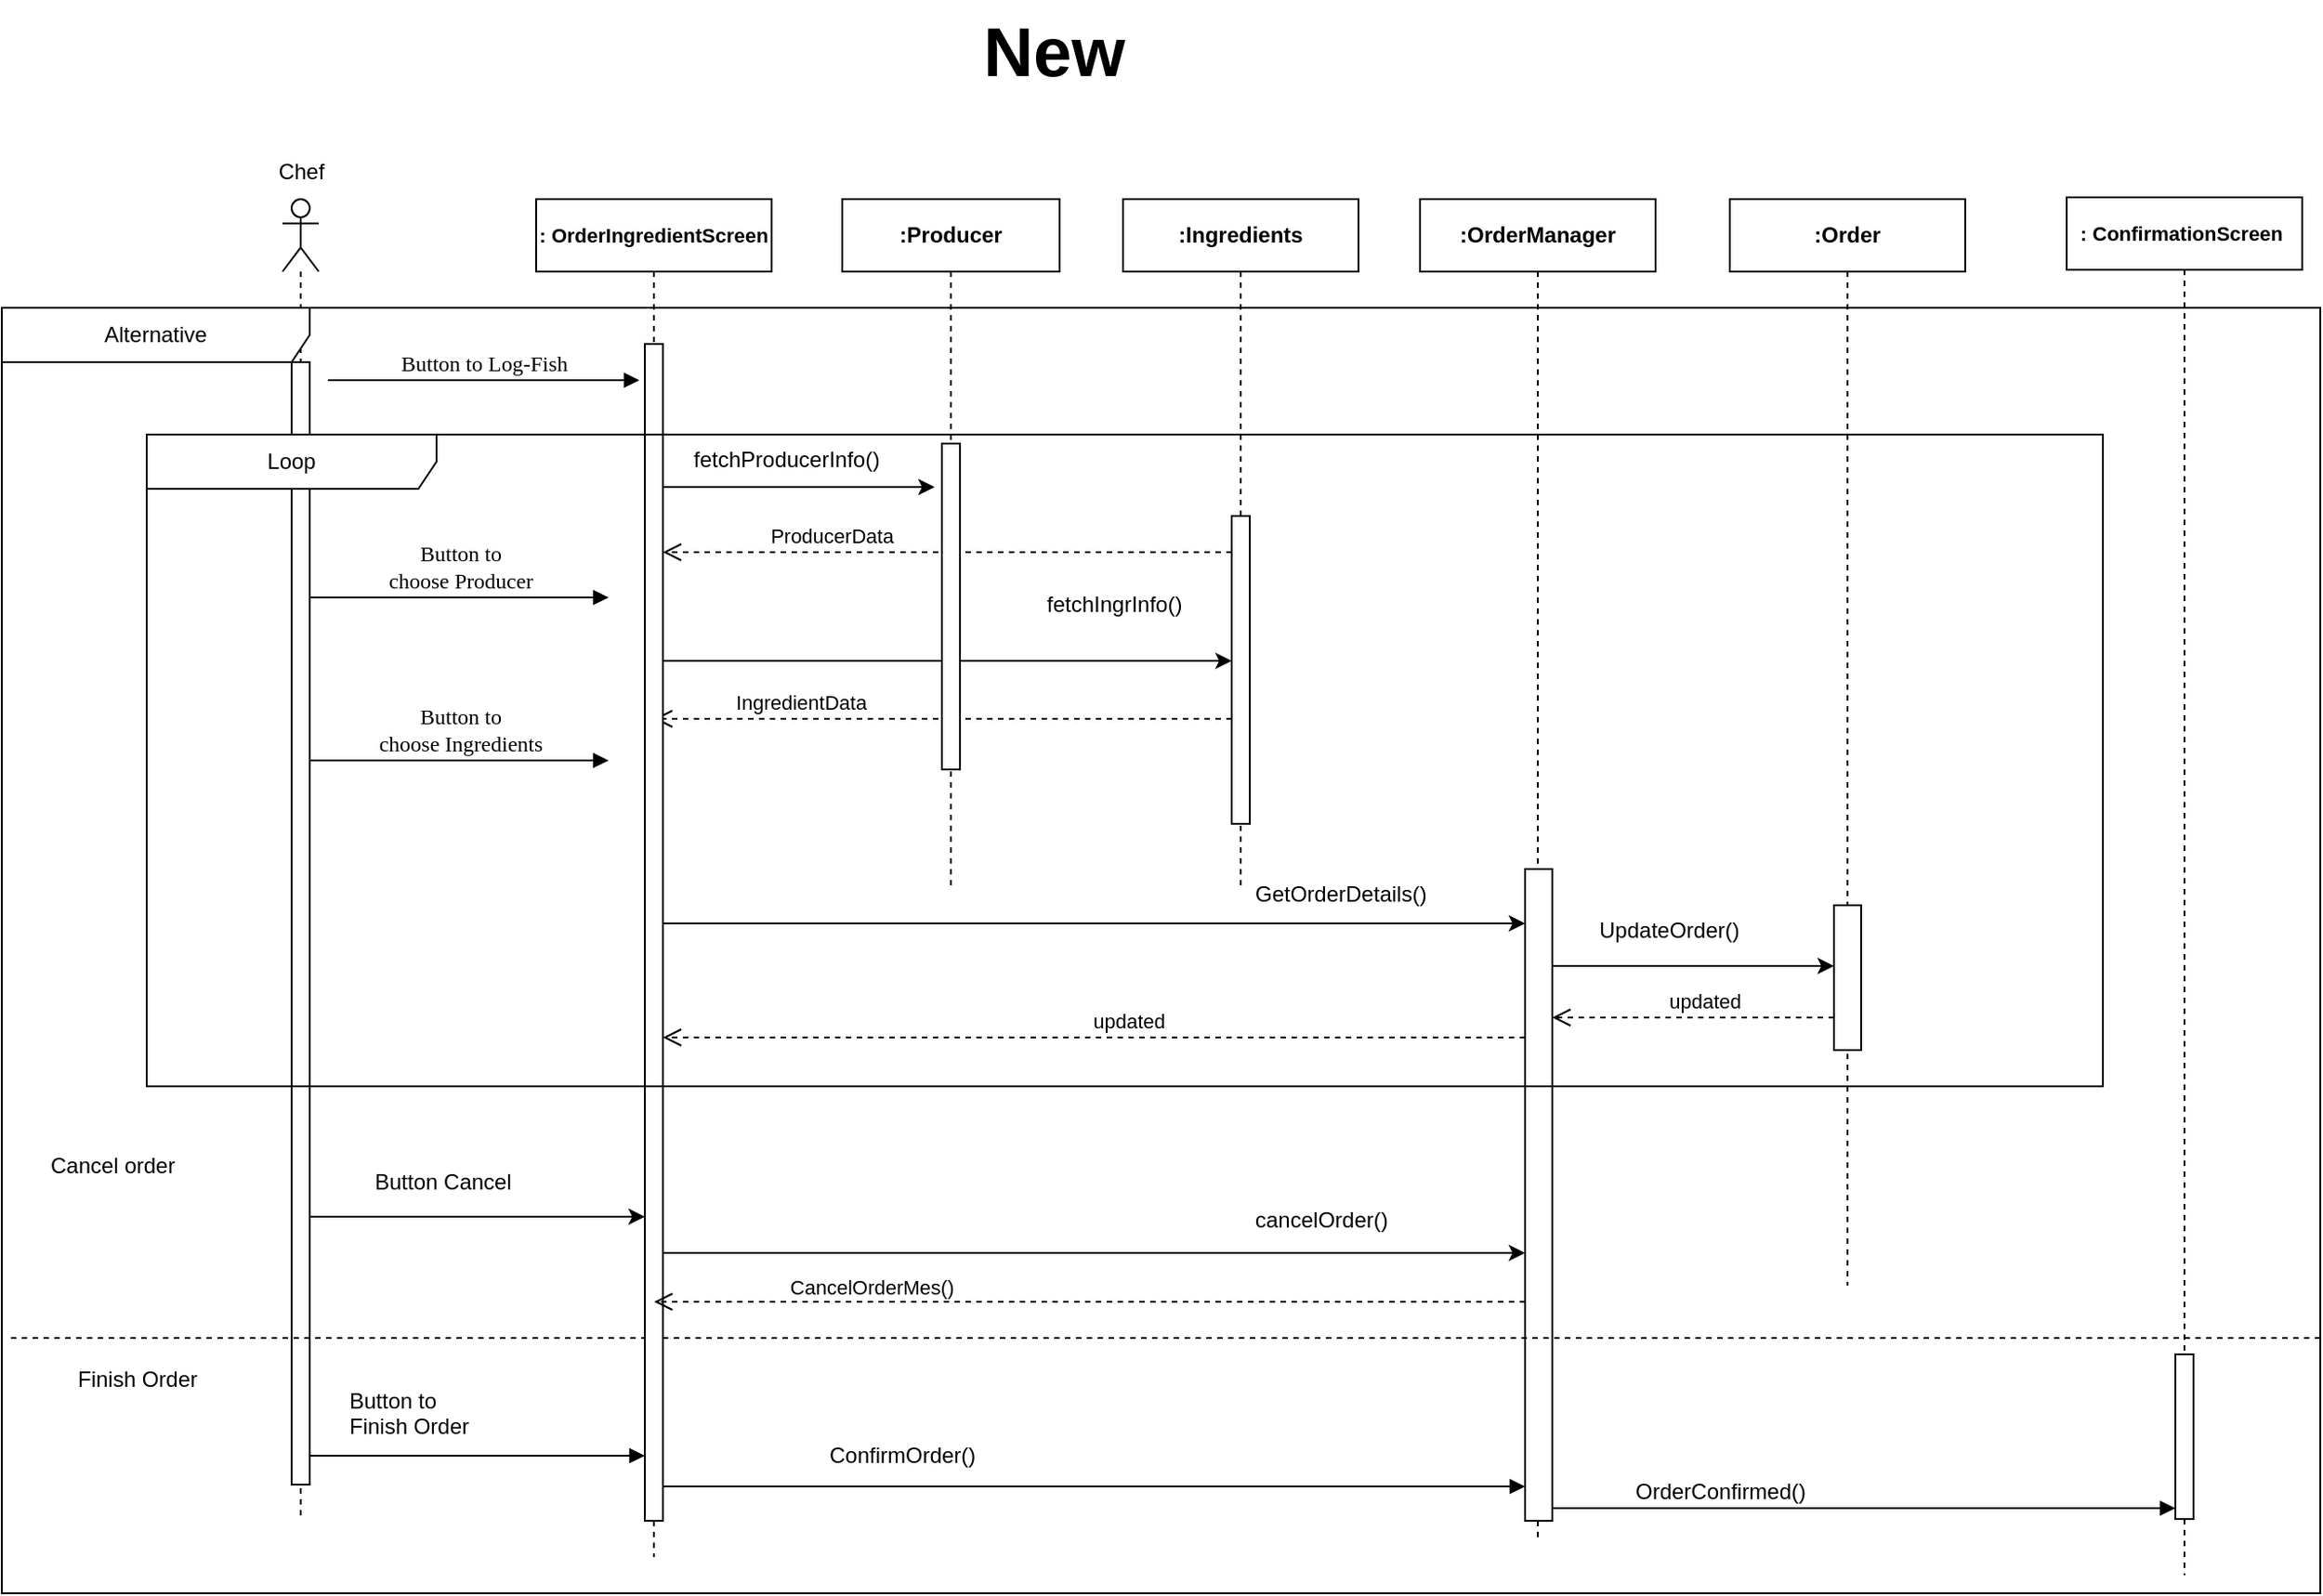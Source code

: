 <mxfile version="26.2.15">
  <diagram name="Page-1" id="hu2GcPiW0_F7yXGHMq4G">
    <mxGraphModel dx="2324" dy="1883" grid="1" gridSize="10" guides="1" tooltips="1" connect="1" arrows="1" fold="1" page="1" pageScale="1" pageWidth="850" pageHeight="1100" math="0" shadow="0">
      <root>
        <mxCell id="0" />
        <mxCell id="1" parent="0" />
        <mxCell id="T_qbeqdPF1ZNJ3IH-dsT-1" value="&lt;b&gt;:Order&lt;/b&gt;" style="shape=umlLifeline;perimeter=lifelinePerimeter;whiteSpace=wrap;html=1;container=1;dropTarget=0;collapsible=0;recursiveResize=0;outlineConnect=0;portConstraint=eastwest;newEdgeStyle={&quot;curved&quot;:0,&quot;rounded&quot;:0};" parent="1" vertex="1">
          <mxGeometry x="924" y="1060" width="130" height="600" as="geometry" />
        </mxCell>
        <mxCell id="T_qbeqdPF1ZNJ3IH-dsT-2" value="" style="html=1;points=[[0,0,0,0,5],[0,1,0,0,-5],[1,0,0,0,5],[1,1,0,0,-5]];perimeter=orthogonalPerimeter;outlineConnect=0;targetShapes=umlLifeline;portConstraint=eastwest;newEdgeStyle={&quot;curved&quot;:0,&quot;rounded&quot;:0};" parent="T_qbeqdPF1ZNJ3IH-dsT-1" vertex="1">
          <mxGeometry x="57.5" y="390" width="15" height="80" as="geometry" />
        </mxCell>
        <mxCell id="T_qbeqdPF1ZNJ3IH-dsT-3" value="&lt;b&gt;:OrderManager&lt;/b&gt;" style="shape=umlLifeline;perimeter=lifelinePerimeter;whiteSpace=wrap;html=1;container=1;dropTarget=0;collapsible=0;recursiveResize=0;outlineConnect=0;portConstraint=eastwest;newEdgeStyle={&quot;curved&quot;:0,&quot;rounded&quot;:0};" parent="1" vertex="1">
          <mxGeometry x="753" y="1060" width="130" height="740" as="geometry" />
        </mxCell>
        <mxCell id="T_qbeqdPF1ZNJ3IH-dsT-4" value="" style="html=1;points=[[0,0,0,0,5],[0,1,0,0,-5],[1,0,0,0,5],[1,1,0,0,-5]];perimeter=orthogonalPerimeter;outlineConnect=0;targetShapes=umlLifeline;portConstraint=eastwest;newEdgeStyle={&quot;curved&quot;:0,&quot;rounded&quot;:0};" parent="T_qbeqdPF1ZNJ3IH-dsT-3" vertex="1">
          <mxGeometry x="58" y="370" width="15" height="360" as="geometry" />
        </mxCell>
        <mxCell id="0OY6LeUOLgZ1QL3dww9M-2" value="&lt;b&gt;&lt;font style=&quot;font-size: 38px;&quot;&gt;New&lt;/font&gt;&lt;/b&gt;" style="text;whiteSpace=wrap;html=1;" parent="1" vertex="1">
          <mxGeometry x="510" y="950" width="100" height="60" as="geometry" />
        </mxCell>
        <mxCell id="0OY6LeUOLgZ1QL3dww9M-3" value="Button to Log-Fish" style="html=1;verticalAlign=bottom;endArrow=block;labelBackgroundColor=none;fontFamily=Verdana;fontSize=12;edgeStyle=elbowEdgeStyle;elbow=vertical;" parent="1" edge="1">
          <mxGeometry relative="1" as="geometry">
            <mxPoint x="150" y="1160" as="sourcePoint" />
            <mxPoint x="322" y="1159.931" as="targetPoint" />
          </mxGeometry>
        </mxCell>
        <mxCell id="0OY6LeUOLgZ1QL3dww9M-4" value="" style="shape=umlLifeline;perimeter=lifelinePerimeter;whiteSpace=wrap;html=1;container=1;dropTarget=0;collapsible=0;recursiveResize=0;outlineConnect=0;portConstraint=eastwest;newEdgeStyle={&quot;curved&quot;:0,&quot;rounded&quot;:0};participant=umlActor;" parent="1" vertex="1">
          <mxGeometry x="125" y="1060" width="20" height="730" as="geometry" />
        </mxCell>
        <mxCell id="0OY6LeUOLgZ1QL3dww9M-5" value="" style="html=1;points=[[0,0,0,0,5],[0,1,0,0,-5],[1,0,0,0,5],[1,1,0,0,-5]];perimeter=orthogonalPerimeter;outlineConnect=0;targetShapes=umlLifeline;portConstraint=eastwest;newEdgeStyle={&quot;curved&quot;:0,&quot;rounded&quot;:0};" parent="0OY6LeUOLgZ1QL3dww9M-4" vertex="1">
          <mxGeometry x="5" y="90" width="10" height="620" as="geometry" />
        </mxCell>
        <mxCell id="0OY6LeUOLgZ1QL3dww9M-6" value="Chef" style="text;html=1;align=center;verticalAlign=middle;resizable=0;points=[];autosize=1;strokeColor=none;fillColor=none;" parent="1" vertex="1">
          <mxGeometry x="110" y="1030" width="50" height="30" as="geometry" />
        </mxCell>
        <mxCell id="0OY6LeUOLgZ1QL3dww9M-7" value="" style="edgeStyle=orthogonalEdgeStyle;rounded=0;orthogonalLoop=1;jettySize=auto;html=1;curved=0;" parent="1" edge="1">
          <mxGeometry relative="1" as="geometry">
            <mxPoint x="335" y="1219" as="sourcePoint" />
            <mxPoint x="485" y="1219" as="targetPoint" />
            <Array as="points">
              <mxPoint x="365" y="1219" />
              <mxPoint x="365" y="1219" />
            </Array>
          </mxGeometry>
        </mxCell>
        <mxCell id="0OY6LeUOLgZ1QL3dww9M-8" value="fetchProducerInfo()" style="text;whiteSpace=wrap;html=1;" parent="1" vertex="1">
          <mxGeometry x="350" y="1190" width="110" height="20" as="geometry" />
        </mxCell>
        <mxCell id="0OY6LeUOLgZ1QL3dww9M-9" value="fetchIngrInfo()" style="text;whiteSpace=wrap;html=1;" parent="1" vertex="1">
          <mxGeometry x="545" y="1270" width="82" height="30" as="geometry" />
        </mxCell>
        <mxCell id="0OY6LeUOLgZ1QL3dww9M-10" style="edgeStyle=orthogonalEdgeStyle;rounded=0;orthogonalLoop=1;jettySize=auto;html=1;curved=0;" parent="1" target="0OY6LeUOLgZ1QL3dww9M-29" edge="1">
          <mxGeometry relative="1" as="geometry">
            <mxPoint x="335" y="1315.034" as="sourcePoint" />
            <mxPoint x="635" y="1290" as="targetPoint" />
            <Array as="points">
              <mxPoint x="455" y="1315" />
              <mxPoint x="455" y="1315" />
            </Array>
          </mxGeometry>
        </mxCell>
        <mxCell id="0OY6LeUOLgZ1QL3dww9M-11" value="ProducerData" style="html=1;verticalAlign=bottom;endArrow=open;dashed=1;endSize=8;curved=0;rounded=0;" parent="1" source="0OY6LeUOLgZ1QL3dww9M-29" edge="1">
          <mxGeometry x="0.411" relative="1" as="geometry">
            <mxPoint x="660.5" y="1255" as="sourcePoint" />
            <mxPoint x="335" y="1255" as="targetPoint" />
            <mxPoint as="offset" />
          </mxGeometry>
        </mxCell>
        <mxCell id="0OY6LeUOLgZ1QL3dww9M-12" value="IngredientData" style="html=1;verticalAlign=bottom;endArrow=open;dashed=1;endSize=8;curved=0;rounded=0;" parent="1" edge="1">
          <mxGeometry x="0.495" relative="1" as="geometry">
            <mxPoint x="649" y="1347" as="sourcePoint" />
            <mxPoint x="330.1" y="1347" as="targetPoint" />
            <mxPoint as="offset" />
          </mxGeometry>
        </mxCell>
        <mxCell id="0OY6LeUOLgZ1QL3dww9M-13" value="Button to&lt;br&gt;choose Producer" style="html=1;verticalAlign=bottom;endArrow=block;labelBackgroundColor=none;fontFamily=Verdana;fontSize=12;edgeStyle=elbowEdgeStyle;elbow=vertical;" parent="1" edge="1">
          <mxGeometry relative="1" as="geometry">
            <mxPoint x="140" y="1280" as="sourcePoint" />
            <mxPoint x="305" y="1280" as="targetPoint" />
          </mxGeometry>
        </mxCell>
        <mxCell id="0OY6LeUOLgZ1QL3dww9M-14" value="Button to&lt;br&gt;choose Ingredients " style="html=1;verticalAlign=bottom;endArrow=block;labelBackgroundColor=none;fontFamily=Verdana;fontSize=12;edgeStyle=elbowEdgeStyle;elbow=vertical;" parent="1" edge="1">
          <mxGeometry relative="1" as="geometry">
            <mxPoint x="140" y="1370" as="sourcePoint" />
            <mxPoint x="305" y="1370" as="targetPoint" />
            <mxPoint as="offset" />
          </mxGeometry>
        </mxCell>
        <mxCell id="0OY6LeUOLgZ1QL3dww9M-16" value="Alternative" style="shape=umlFrame;whiteSpace=wrap;html=1;pointerEvents=0;recursiveResize=0;container=1;collapsible=0;width=170;" parent="1" vertex="1">
          <mxGeometry x="-30" y="1120" width="1280" height="710" as="geometry" />
        </mxCell>
        <mxCell id="0OY6LeUOLgZ1QL3dww9M-17" value="Cancel order" style="text;html=1;" parent="0OY6LeUOLgZ1QL3dww9M-16" vertex="1">
          <mxGeometry width="100" height="20" relative="1" as="geometry">
            <mxPoint x="25" y="460" as="offset" />
          </mxGeometry>
        </mxCell>
        <mxCell id="0OY6LeUOLgZ1QL3dww9M-18" value="" style="line;strokeWidth=1;dashed=1;labelPosition=center;verticalLabelPosition=bottom;align=left;verticalAlign=top;spacingLeft=20;spacingTop=15;html=1;whiteSpace=wrap;" parent="0OY6LeUOLgZ1QL3dww9M-16" vertex="1">
          <mxGeometry x="5" y="564" width="1275" height="10" as="geometry" />
        </mxCell>
        <mxCell id="0OY6LeUOLgZ1QL3dww9M-19" value="Button Cancel " style="text;whiteSpace=wrap;html=1;" parent="0OY6LeUOLgZ1QL3dww9M-16" vertex="1">
          <mxGeometry x="204" y="469.16" width="120" height="25" as="geometry" />
        </mxCell>
        <mxCell id="0OY6LeUOLgZ1QL3dww9M-20" value="Finish Order" style="text;html=1;align=center;verticalAlign=middle;whiteSpace=wrap;rounded=0;" parent="0OY6LeUOLgZ1QL3dww9M-16" vertex="1">
          <mxGeometry x="40" y="577" width="70" height="30" as="geometry" />
        </mxCell>
        <mxCell id="0OY6LeUOLgZ1QL3dww9M-21" value="Button to &lt;br&gt;Finish Order" style="text;whiteSpace=wrap;html=1;" parent="0OY6LeUOLgZ1QL3dww9M-16" vertex="1">
          <mxGeometry x="190" y="590" width="90" height="30" as="geometry" />
        </mxCell>
        <mxCell id="0OY6LeUOLgZ1QL3dww9M-15" style="edgeStyle=orthogonalEdgeStyle;rounded=0;orthogonalLoop=1;jettySize=auto;html=1;curved=0;" parent="0OY6LeUOLgZ1QL3dww9M-16" edge="1">
          <mxGeometry relative="1" as="geometry">
            <mxPoint x="170" y="502" as="sourcePoint" />
            <mxPoint x="355.0" y="502.034" as="targetPoint" />
            <Array as="points">
              <mxPoint x="350" y="502" />
              <mxPoint x="350" y="502" />
            </Array>
          </mxGeometry>
        </mxCell>
        <mxCell id="0OY6LeUOLgZ1QL3dww9M-23" value="ConfirmOrder()" style="text;whiteSpace=wrap;html=1;" parent="0OY6LeUOLgZ1QL3dww9M-16" vertex="1">
          <mxGeometry x="455" y="620" width="100" height="20" as="geometry" />
        </mxCell>
        <mxCell id="0OY6LeUOLgZ1QL3dww9M-45" value="" style="html=1;verticalAlign=bottom;endArrow=block;labelBackgroundColor=none;fontFamily=Verdana;fontSize=12;edgeStyle=elbowEdgeStyle;elbow=vertical;" parent="0OY6LeUOLgZ1QL3dww9M-16" edge="1">
          <mxGeometry x="-0.07" relative="1" as="geometry">
            <mxPoint x="363" y="651" as="sourcePoint" />
            <mxPoint x="841" y="651" as="targetPoint" />
            <mxPoint as="offset" />
          </mxGeometry>
        </mxCell>
        <mxCell id="0OY6LeUOLgZ1QL3dww9M-47" value="OrderConfirmed()" style="text;whiteSpace=wrap;html=1;" parent="0OY6LeUOLgZ1QL3dww9M-16" vertex="1">
          <mxGeometry x="900" y="640" width="100" height="20" as="geometry" />
        </mxCell>
        <mxCell id="0OY6LeUOLgZ1QL3dww9M-49" value="cancelOrder()" style="text;whiteSpace=wrap;html=1;" parent="0OY6LeUOLgZ1QL3dww9M-16" vertex="1">
          <mxGeometry x="690" y="490" width="100" height="30" as="geometry" />
        </mxCell>
        <mxCell id="0OY6LeUOLgZ1QL3dww9M-26" value="&lt;b&gt;&lt;font style=&quot;font-size: 11px;&quot;&gt;: ConfirmationScreen&amp;nbsp; &lt;br&gt;&lt;/font&gt;&lt;/b&gt;" style="shape=umlLifeline;perimeter=lifelinePerimeter;whiteSpace=wrap;html=1;container=1;dropTarget=0;collapsible=0;recursiveResize=0;outlineConnect=0;portConstraint=eastwest;newEdgeStyle={&quot;curved&quot;:0,&quot;rounded&quot;:0};" parent="1" vertex="1">
          <mxGeometry x="1110" y="1059" width="130" height="761" as="geometry" />
        </mxCell>
        <mxCell id="0OY6LeUOLgZ1QL3dww9M-27" value="" style="html=1;points=[[0,0,0,0,5],[0,1,0,0,-5],[1,0,0,0,5],[1,1,0,0,-5]];perimeter=orthogonalPerimeter;outlineConnect=0;targetShapes=umlLifeline;portConstraint=eastwest;newEdgeStyle={&quot;curved&quot;:0,&quot;rounded&quot;:0};" parent="0OY6LeUOLgZ1QL3dww9M-26" vertex="1">
          <mxGeometry x="60" y="639" width="10" height="91" as="geometry" />
        </mxCell>
        <mxCell id="0OY6LeUOLgZ1QL3dww9M-28" value="&lt;b&gt;:Ingredients&lt;/b&gt;" style="shape=umlLifeline;perimeter=lifelinePerimeter;whiteSpace=wrap;html=1;container=1;dropTarget=0;collapsible=0;recursiveResize=0;outlineConnect=0;portConstraint=eastwest;newEdgeStyle={&quot;curved&quot;:0,&quot;rounded&quot;:0};" parent="1" vertex="1">
          <mxGeometry x="589" y="1060" width="130" height="380" as="geometry" />
        </mxCell>
        <mxCell id="0OY6LeUOLgZ1QL3dww9M-29" value="" style="html=1;points=[[0,0,0,0,5],[0,1,0,0,-5],[1,0,0,0,5],[1,1,0,0,-5]];perimeter=orthogonalPerimeter;outlineConnect=0;targetShapes=umlLifeline;portConstraint=eastwest;newEdgeStyle={&quot;curved&quot;:0,&quot;rounded&quot;:0};" parent="0OY6LeUOLgZ1QL3dww9M-28" vertex="1">
          <mxGeometry x="60" y="175" width="10" height="170" as="geometry" />
        </mxCell>
        <mxCell id="0OY6LeUOLgZ1QL3dww9M-30" value="&lt;b&gt;:Producer&lt;/b&gt;" style="shape=umlLifeline;perimeter=lifelinePerimeter;whiteSpace=wrap;html=1;container=1;dropTarget=0;collapsible=0;recursiveResize=0;outlineConnect=0;portConstraint=eastwest;newEdgeStyle={&quot;curved&quot;:0,&quot;rounded&quot;:0};" parent="1" vertex="1">
          <mxGeometry x="434" y="1060" width="120" height="380" as="geometry" />
        </mxCell>
        <mxCell id="0OY6LeUOLgZ1QL3dww9M-31" value="" style="html=1;points=[[0,0,0,0,5],[0,1,0,0,-5],[1,0,0,0,5],[1,1,0,0,-5]];perimeter=orthogonalPerimeter;outlineConnect=0;targetShapes=umlLifeline;portConstraint=eastwest;newEdgeStyle={&quot;curved&quot;:0,&quot;rounded&quot;:0};" parent="0OY6LeUOLgZ1QL3dww9M-30" vertex="1">
          <mxGeometry x="55" y="135" width="10" height="180" as="geometry" />
        </mxCell>
        <mxCell id="0OY6LeUOLgZ1QL3dww9M-32" value="&lt;b&gt;&lt;font style=&quot;font-size: 11px;&quot;&gt;: OrderIngredientScreen&lt;/font&gt;&lt;/b&gt;" style="shape=umlLifeline;perimeter=lifelinePerimeter;whiteSpace=wrap;html=1;container=1;dropTarget=0;collapsible=0;recursiveResize=0;outlineConnect=0;portConstraint=eastwest;newEdgeStyle={&quot;curved&quot;:0,&quot;rounded&quot;:0};" parent="1" vertex="1">
          <mxGeometry x="265" y="1060" width="130" height="750" as="geometry" />
        </mxCell>
        <mxCell id="0OY6LeUOLgZ1QL3dww9M-33" value="" style="html=1;points=[[0,0,0,0,5],[0,1,0,0,-5],[1,0,0,0,5],[1,1,0,0,-5]];perimeter=orthogonalPerimeter;outlineConnect=0;targetShapes=umlLifeline;portConstraint=eastwest;newEdgeStyle={&quot;curved&quot;:0,&quot;rounded&quot;:0};" parent="0OY6LeUOLgZ1QL3dww9M-32" vertex="1">
          <mxGeometry x="60" y="80" width="10" height="650" as="geometry" />
        </mxCell>
        <mxCell id="0OY6LeUOLgZ1QL3dww9M-35" value="" style="edgeStyle=orthogonalEdgeStyle;rounded=0;orthogonalLoop=1;jettySize=auto;html=1;curved=0;" parent="1" source="0OY6LeUOLgZ1QL3dww9M-33" target="T_qbeqdPF1ZNJ3IH-dsT-4" edge="1">
          <mxGeometry relative="1" as="geometry">
            <mxPoint x="340" y="1385" as="sourcePoint" />
            <mxPoint x="495" y="1430" as="targetPoint" />
            <Array as="points">
              <mxPoint x="540" y="1460" />
              <mxPoint x="540" y="1460" />
            </Array>
          </mxGeometry>
        </mxCell>
        <mxCell id="0OY6LeUOLgZ1QL3dww9M-36" value="GetOrderDetails()" style="text;whiteSpace=wrap;html=1;" parent="1" vertex="1">
          <mxGeometry x="660" y="1430" width="140" height="40" as="geometry" />
        </mxCell>
        <mxCell id="0OY6LeUOLgZ1QL3dww9M-37" value="" style="edgeStyle=orthogonalEdgeStyle;rounded=0;orthogonalLoop=1;jettySize=auto;html=1;curved=0;" parent="1" target="T_qbeqdPF1ZNJ3IH-dsT-2" edge="1">
          <mxGeometry relative="1" as="geometry">
            <mxPoint x="826.0" y="1483.5" as="sourcePoint" />
            <mxPoint x="966" y="1535" as="targetPoint" />
            <Array as="points">
              <mxPoint x="940" y="1484" />
              <mxPoint x="940" y="1484" />
            </Array>
          </mxGeometry>
        </mxCell>
        <mxCell id="0OY6LeUOLgZ1QL3dww9M-39" value="UpdateOrder()" style="text;whiteSpace=wrap;html=1;" parent="1" vertex="1">
          <mxGeometry x="850" y="1450" width="100" height="20" as="geometry" />
        </mxCell>
        <mxCell id="0OY6LeUOLgZ1QL3dww9M-40" value="Loop" style="shape=umlFrame;whiteSpace=wrap;html=1;pointerEvents=0;recursiveResize=0;container=1;collapsible=0;width=160;" parent="1" vertex="1">
          <mxGeometry x="50" y="1190" width="1080" height="360" as="geometry" />
        </mxCell>
        <mxCell id="0OY6LeUOLgZ1QL3dww9M-41" value="updated" style="html=1;verticalAlign=bottom;endArrow=open;dashed=1;endSize=8;curved=0;rounded=0;" parent="1" edge="1">
          <mxGeometry x="-0.08" relative="1" as="geometry">
            <mxPoint x="981.5" y="1512" as="sourcePoint" />
            <mxPoint x="826" y="1512" as="targetPoint" />
            <mxPoint as="offset" />
          </mxGeometry>
        </mxCell>
        <mxCell id="0OY6LeUOLgZ1QL3dww9M-42" value="updated" style="html=1;verticalAlign=bottom;endArrow=open;dashed=1;endSize=8;curved=0;rounded=0;" parent="1" edge="1">
          <mxGeometry x="-0.08" relative="1" as="geometry">
            <mxPoint x="811" y="1523" as="sourcePoint" />
            <mxPoint x="335" y="1523" as="targetPoint" />
            <mxPoint as="offset" />
          </mxGeometry>
        </mxCell>
        <mxCell id="0OY6LeUOLgZ1QL3dww9M-44" value="" style="html=1;verticalAlign=bottom;endArrow=block;labelBackgroundColor=none;fontFamily=Verdana;fontSize=12;edgeStyle=elbowEdgeStyle;elbow=vertical;" parent="1" edge="1">
          <mxGeometry x="-0.07" relative="1" as="geometry">
            <mxPoint x="140" y="1754" as="sourcePoint" />
            <mxPoint x="325" y="1754" as="targetPoint" />
            <mxPoint as="offset" />
          </mxGeometry>
        </mxCell>
        <mxCell id="0OY6LeUOLgZ1QL3dww9M-48" value="" style="html=1;verticalAlign=bottom;endArrow=block;labelBackgroundColor=none;fontFamily=Verdana;fontSize=12;edgeStyle=elbowEdgeStyle;elbow=vertical;" parent="1" edge="1">
          <mxGeometry x="-0.07" relative="1" as="geometry">
            <mxPoint x="826" y="1783" as="sourcePoint" />
            <mxPoint x="1170" y="1783" as="targetPoint" />
            <mxPoint as="offset" />
            <Array as="points">
              <mxPoint x="1050" y="1783" />
            </Array>
          </mxGeometry>
        </mxCell>
        <mxCell id="0OY6LeUOLgZ1QL3dww9M-34" style="edgeStyle=orthogonalEdgeStyle;rounded=0;orthogonalLoop=1;jettySize=auto;html=1;curved=0;" parent="1" edge="1">
          <mxGeometry relative="1" as="geometry">
            <mxPoint x="335" y="1642.0" as="sourcePoint" />
            <mxPoint x="811" y="1642.0" as="targetPoint" />
            <Array as="points">
              <mxPoint x="350" y="1642" />
              <mxPoint x="350" y="1642" />
            </Array>
          </mxGeometry>
        </mxCell>
        <mxCell id="0OY6LeUOLgZ1QL3dww9M-51" value="CancelOrderMes()" style="html=1;verticalAlign=bottom;endArrow=open;dashed=1;endSize=8;curved=0;rounded=0;" parent="1" edge="1">
          <mxGeometry x="0.501" y="1" relative="1" as="geometry">
            <mxPoint x="811" y="1669" as="sourcePoint" />
            <mxPoint x="330.149" y="1669" as="targetPoint" />
            <mxPoint as="offset" />
          </mxGeometry>
        </mxCell>
      </root>
    </mxGraphModel>
  </diagram>
</mxfile>
